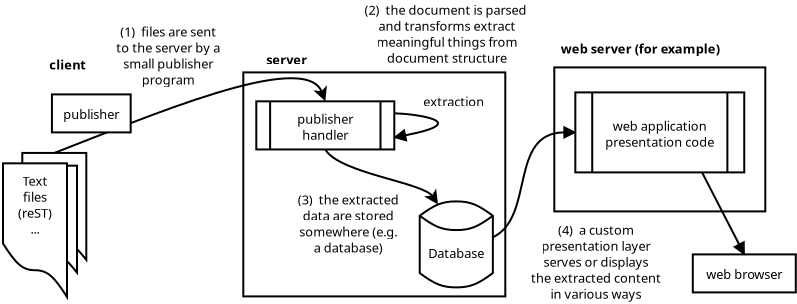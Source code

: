 <?xml version="1.0" encoding="UTF-8"?>
<dia:diagram xmlns:dia="http://www.lysator.liu.se/~alla/dia/">
  <dia:layer name="Background" visible="true">
    <dia:group>
      <dia:object type="Flowchart - Box" version="0" id="O0">
        <dia:attribute name="obj_pos">
          <dia:point val="14,12.05"/>
        </dia:attribute>
        <dia:attribute name="obj_bb">
          <dia:rectangle val="13.95,12;27.15,23.3"/>
        </dia:attribute>
        <dia:attribute name="elem_corner">
          <dia:point val="14,12.05"/>
        </dia:attribute>
        <dia:attribute name="elem_width">
          <dia:real val="13.1"/>
        </dia:attribute>
        <dia:attribute name="elem_height">
          <dia:real val="11.2"/>
        </dia:attribute>
        <dia:attribute name="show_background">
          <dia:boolean val="true"/>
        </dia:attribute>
        <dia:attribute name="padding">
          <dia:real val="0.5"/>
        </dia:attribute>
        <dia:attribute name="text">
          <dia:composite type="text">
            <dia:attribute name="string">
              <dia:string>##</dia:string>
            </dia:attribute>
            <dia:attribute name="font">
              <dia:font family="sans" style="0" name="Helvetica"/>
            </dia:attribute>
            <dia:attribute name="height">
              <dia:real val="0.8"/>
            </dia:attribute>
            <dia:attribute name="pos">
              <dia:point val="20.55,17.8"/>
            </dia:attribute>
            <dia:attribute name="color">
              <dia:color val="#000000"/>
            </dia:attribute>
            <dia:attribute name="alignment">
              <dia:enum val="1"/>
            </dia:attribute>
          </dia:composite>
        </dia:attribute>
      </dia:object>
      <dia:object type="Standard - Text" version="0" id="O1">
        <dia:attribute name="obj_pos">
          <dia:point val="15.15,11.65"/>
        </dia:attribute>
        <dia:attribute name="obj_bb">
          <dia:rectangle val="15.15,11.1;17.35,12.05"/>
        </dia:attribute>
        <dia:attribute name="text">
          <dia:composite type="text">
            <dia:attribute name="string">
              <dia:string>#server#</dia:string>
            </dia:attribute>
            <dia:attribute name="font">
              <dia:font family="sans" style="80" name="Helvetica"/>
            </dia:attribute>
            <dia:attribute name="height">
              <dia:real val="0.8"/>
            </dia:attribute>
            <dia:attribute name="pos">
              <dia:point val="15.15,11.65"/>
            </dia:attribute>
            <dia:attribute name="color">
              <dia:color val="#000000"/>
            </dia:attribute>
            <dia:attribute name="alignment">
              <dia:enum val="0"/>
            </dia:attribute>
          </dia:composite>
        </dia:attribute>
      </dia:object>
      <dia:object type="Flowchart - Magnetic Disk" version="0" id="O2">
        <dia:attribute name="obj_pos">
          <dia:point val="22.821,18.5"/>
        </dia:attribute>
        <dia:attribute name="obj_bb">
          <dia:rectangle val="22.771,18.45;26.529,22.85"/>
        </dia:attribute>
        <dia:attribute name="elem_corner">
          <dia:point val="22.821,18.5"/>
        </dia:attribute>
        <dia:attribute name="elem_width">
          <dia:real val="3.657"/>
        </dia:attribute>
        <dia:attribute name="elem_height">
          <dia:real val="4.3"/>
        </dia:attribute>
        <dia:attribute name="line_width">
          <dia:real val="0.1"/>
        </dia:attribute>
        <dia:attribute name="line_colour">
          <dia:color val="#000000"/>
        </dia:attribute>
        <dia:attribute name="fill_colour">
          <dia:color val="#ffffff"/>
        </dia:attribute>
        <dia:attribute name="show_background">
          <dia:boolean val="true"/>
        </dia:attribute>
        <dia:attribute name="line_style">
          <dia:enum val="0"/>
          <dia:real val="1"/>
        </dia:attribute>
        <dia:attribute name="text">
          <dia:composite type="text">
            <dia:attribute name="string">
              <dia:string>#Database#</dia:string>
            </dia:attribute>
            <dia:attribute name="font">
              <dia:font family="sans" style="0" name="Helvetica"/>
            </dia:attribute>
            <dia:attribute name="height">
              <dia:real val="0.8"/>
            </dia:attribute>
            <dia:attribute name="pos">
              <dia:point val="24.65,21.158"/>
            </dia:attribute>
            <dia:attribute name="color">
              <dia:color val="#000000"/>
            </dia:attribute>
            <dia:attribute name="alignment">
              <dia:enum val="1"/>
            </dia:attribute>
          </dia:composite>
        </dia:attribute>
        <dia:attribute name="flip_horizontal">
          <dia:boolean val="false"/>
        </dia:attribute>
        <dia:attribute name="flip_vertical">
          <dia:boolean val="false"/>
        </dia:attribute>
      </dia:object>
      <dia:object type="Flowchart - Predefined Process" version="0" id="O3">
        <dia:attribute name="obj_pos">
          <dia:point val="14.65,13.496"/>
        </dia:attribute>
        <dia:attribute name="obj_bb">
          <dia:rectangle val="14.6,13.446;21.6,15.954"/>
        </dia:attribute>
        <dia:attribute name="elem_corner">
          <dia:point val="14.65,13.496"/>
        </dia:attribute>
        <dia:attribute name="elem_width">
          <dia:real val="6.9"/>
        </dia:attribute>
        <dia:attribute name="elem_height">
          <dia:real val="2.407"/>
        </dia:attribute>
        <dia:attribute name="line_width">
          <dia:real val="0.1"/>
        </dia:attribute>
        <dia:attribute name="line_colour">
          <dia:color val="#000000"/>
        </dia:attribute>
        <dia:attribute name="fill_colour">
          <dia:color val="#ffffff"/>
        </dia:attribute>
        <dia:attribute name="show_background">
          <dia:boolean val="true"/>
        </dia:attribute>
        <dia:attribute name="line_style">
          <dia:enum val="0"/>
          <dia:real val="1"/>
        </dia:attribute>
        <dia:attribute name="text">
          <dia:composite type="text">
            <dia:attribute name="string">
              <dia:string>#publisher
handler#</dia:string>
            </dia:attribute>
            <dia:attribute name="font">
              <dia:font family="sans" style="0" name="Helvetica"/>
            </dia:attribute>
            <dia:attribute name="height">
              <dia:real val="0.8"/>
            </dia:attribute>
            <dia:attribute name="pos">
              <dia:point val="18.1,14.45"/>
            </dia:attribute>
            <dia:attribute name="color">
              <dia:color val="#000000"/>
            </dia:attribute>
            <dia:attribute name="alignment">
              <dia:enum val="1"/>
            </dia:attribute>
          </dia:composite>
        </dia:attribute>
        <dia:attribute name="flip_horizontal">
          <dia:boolean val="false"/>
        </dia:attribute>
        <dia:attribute name="flip_vertical">
          <dia:boolean val="false"/>
        </dia:attribute>
      </dia:object>
      <dia:object type="Standard - BezierLine" version="0" id="O4">
        <dia:attribute name="obj_pos">
          <dia:point val="18.1,15.904"/>
        </dia:attribute>
        <dia:attribute name="obj_bb">
          <dia:rectangle val="18.032,15.835;24.181,18.974"/>
        </dia:attribute>
        <dia:attribute name="bez_points">
          <dia:point val="18.1,15.904"/>
          <dia:point val="18.8,17.1"/>
          <dia:point val="23.007,17.55"/>
          <dia:point val="23.736,18.657"/>
        </dia:attribute>
        <dia:attribute name="corner_types">
          <dia:enum val="0"/>
          <dia:enum val="0"/>
        </dia:attribute>
        <dia:attribute name="end_arrow">
          <dia:enum val="22"/>
        </dia:attribute>
        <dia:attribute name="end_arrow_length">
          <dia:real val="0.5"/>
        </dia:attribute>
        <dia:attribute name="end_arrow_width">
          <dia:real val="0.5"/>
        </dia:attribute>
        <dia:connections>
          <dia:connection handle="0" to="O3" connection="14"/>
          <dia:connection handle="3" to="O2" connection="1"/>
        </dia:connections>
      </dia:object>
      <dia:object type="Standard - Text" version="0" id="O5">
        <dia:attribute name="obj_pos">
          <dia:point val="23,13.75"/>
        </dia:attribute>
        <dia:attribute name="obj_bb">
          <dia:rectangle val="23,13.2;26,14.15"/>
        </dia:attribute>
        <dia:attribute name="text">
          <dia:composite type="text">
            <dia:attribute name="string">
              <dia:string>#extraction#</dia:string>
            </dia:attribute>
            <dia:attribute name="font">
              <dia:font family="sans" style="0" name="Helvetica"/>
            </dia:attribute>
            <dia:attribute name="height">
              <dia:real val="0.8"/>
            </dia:attribute>
            <dia:attribute name="pos">
              <dia:point val="23,13.75"/>
            </dia:attribute>
            <dia:attribute name="color">
              <dia:color val="#000000"/>
            </dia:attribute>
            <dia:attribute name="alignment">
              <dia:enum val="0"/>
            </dia:attribute>
          </dia:composite>
        </dia:attribute>
      </dia:object>
      <dia:object type="Standard - BezierLine" version="0" id="O6">
        <dia:attribute name="obj_pos">
          <dia:point val="21.55,14.098"/>
        </dia:attribute>
        <dia:attribute name="obj_bb">
          <dia:rectangle val="21.406,14.048;23.639,15.802"/>
        </dia:attribute>
        <dia:attribute name="bez_points">
          <dia:point val="21.55,14.098"/>
          <dia:point val="22.363,14.098"/>
          <dia:point val="25.7,14.5"/>
          <dia:point val="21.55,15.302"/>
        </dia:attribute>
        <dia:attribute name="corner_types">
          <dia:enum val="0"/>
          <dia:enum val="0"/>
        </dia:attribute>
        <dia:attribute name="end_arrow">
          <dia:enum val="3"/>
        </dia:attribute>
        <dia:attribute name="end_arrow_length">
          <dia:real val="0.5"/>
        </dia:attribute>
        <dia:attribute name="end_arrow_width">
          <dia:real val="0.5"/>
        </dia:attribute>
        <dia:connections>
          <dia:connection handle="0" to="O3" connection="9"/>
          <dia:connection handle="3" to="O3" connection="11"/>
        </dia:connections>
      </dia:object>
      <dia:object type="Standard - Text" version="0" id="O7">
        <dia:attribute name="obj_pos">
          <dia:point val="19.25,18.65"/>
        </dia:attribute>
        <dia:attribute name="obj_bb">
          <dia:rectangle val="16.625,18.1;21.875,21.45"/>
        </dia:attribute>
        <dia:attribute name="text">
          <dia:composite type="text">
            <dia:attribute name="string">
              <dia:string>#(3)  the extracted
data are stored
somewhere (e.g.
a database)#</dia:string>
            </dia:attribute>
            <dia:attribute name="font">
              <dia:font family="sans" style="0" name="Helvetica"/>
            </dia:attribute>
            <dia:attribute name="height">
              <dia:real val="0.8"/>
            </dia:attribute>
            <dia:attribute name="pos">
              <dia:point val="19.25,18.65"/>
            </dia:attribute>
            <dia:attribute name="color">
              <dia:color val="#000000"/>
            </dia:attribute>
            <dia:attribute name="alignment">
              <dia:enum val="1"/>
            </dia:attribute>
          </dia:composite>
        </dia:attribute>
      </dia:object>
    </dia:group>
    <dia:group>
      <dia:object type="Flowchart - Box" version="0" id="O8">
        <dia:attribute name="obj_pos">
          <dia:point val="29.55,11.8"/>
        </dia:attribute>
        <dia:attribute name="obj_bb">
          <dia:rectangle val="29.5,11.75;40.15,19.05"/>
        </dia:attribute>
        <dia:attribute name="elem_corner">
          <dia:point val="29.55,11.8"/>
        </dia:attribute>
        <dia:attribute name="elem_width">
          <dia:real val="10.55"/>
        </dia:attribute>
        <dia:attribute name="elem_height">
          <dia:real val="7.2"/>
        </dia:attribute>
        <dia:attribute name="show_background">
          <dia:boolean val="true"/>
        </dia:attribute>
        <dia:attribute name="padding">
          <dia:real val="0.5"/>
        </dia:attribute>
        <dia:attribute name="text">
          <dia:composite type="text">
            <dia:attribute name="string">
              <dia:string>##</dia:string>
            </dia:attribute>
            <dia:attribute name="font">
              <dia:font family="sans" style="0" name="Helvetica"/>
            </dia:attribute>
            <dia:attribute name="height">
              <dia:real val="0.8"/>
            </dia:attribute>
            <dia:attribute name="pos">
              <dia:point val="34.825,15.55"/>
            </dia:attribute>
            <dia:attribute name="color">
              <dia:color val="#000000"/>
            </dia:attribute>
            <dia:attribute name="alignment">
              <dia:enum val="1"/>
            </dia:attribute>
          </dia:composite>
        </dia:attribute>
      </dia:object>
      <dia:object type="Standard - Text" version="0" id="O9">
        <dia:attribute name="obj_pos">
          <dia:point val="33.85,11.1"/>
        </dia:attribute>
        <dia:attribute name="obj_bb">
          <dia:rectangle val="29.6,10.55;38.1,11.5"/>
        </dia:attribute>
        <dia:attribute name="text">
          <dia:composite type="text">
            <dia:attribute name="string">
              <dia:string>#web server (for example)#</dia:string>
            </dia:attribute>
            <dia:attribute name="font">
              <dia:font family="sans" style="80" name="Helvetica"/>
            </dia:attribute>
            <dia:attribute name="height">
              <dia:real val="0.8"/>
            </dia:attribute>
            <dia:attribute name="pos">
              <dia:point val="33.85,11.1"/>
            </dia:attribute>
            <dia:attribute name="color">
              <dia:color val="#000000"/>
            </dia:attribute>
            <dia:attribute name="alignment">
              <dia:enum val="1"/>
            </dia:attribute>
          </dia:composite>
        </dia:attribute>
      </dia:object>
      <dia:object type="Flowchart - Predefined Process" version="0" id="O10">
        <dia:attribute name="obj_pos">
          <dia:point val="30.602,13.05"/>
        </dia:attribute>
        <dia:attribute name="obj_bb">
          <dia:rectangle val="30.552,13;39.098,17.1"/>
        </dia:attribute>
        <dia:attribute name="elem_corner">
          <dia:point val="30.602,13.05"/>
        </dia:attribute>
        <dia:attribute name="elem_width">
          <dia:real val="8.446"/>
        </dia:attribute>
        <dia:attribute name="elem_height">
          <dia:real val="4"/>
        </dia:attribute>
        <dia:attribute name="line_width">
          <dia:real val="0.1"/>
        </dia:attribute>
        <dia:attribute name="line_colour">
          <dia:color val="#000000"/>
        </dia:attribute>
        <dia:attribute name="fill_colour">
          <dia:color val="#ffffff"/>
        </dia:attribute>
        <dia:attribute name="show_background">
          <dia:boolean val="true"/>
        </dia:attribute>
        <dia:attribute name="line_style">
          <dia:enum val="0"/>
          <dia:real val="1"/>
        </dia:attribute>
        <dia:attribute name="text">
          <dia:composite type="text">
            <dia:attribute name="string">
              <dia:string>#web application
presentation code#</dia:string>
            </dia:attribute>
            <dia:attribute name="font">
              <dia:font family="sans" style="0" name="Helvetica"/>
            </dia:attribute>
            <dia:attribute name="height">
              <dia:real val="0.8"/>
            </dia:attribute>
            <dia:attribute name="pos">
              <dia:point val="34.825,14.8"/>
            </dia:attribute>
            <dia:attribute name="color">
              <dia:color val="#000000"/>
            </dia:attribute>
            <dia:attribute name="alignment">
              <dia:enum val="1"/>
            </dia:attribute>
          </dia:composite>
        </dia:attribute>
        <dia:attribute name="flip_horizontal">
          <dia:boolean val="false"/>
        </dia:attribute>
        <dia:attribute name="flip_vertical">
          <dia:boolean val="false"/>
        </dia:attribute>
      </dia:object>
      <dia:object type="Standard - Text" version="0" id="O11">
        <dia:attribute name="obj_pos">
          <dia:point val="31.635,20.165"/>
        </dia:attribute>
        <dia:attribute name="obj_bb">
          <dia:rectangle val="28.385,19.615;34.885,23.765"/>
        </dia:attribute>
        <dia:attribute name="text">
          <dia:composite type="text">
            <dia:attribute name="string">
              <dia:string>#(4)  a custom
presentation layer
serves or displays
the extracted content
in various ways#</dia:string>
            </dia:attribute>
            <dia:attribute name="font">
              <dia:font family="sans" style="0" name="Helvetica"/>
            </dia:attribute>
            <dia:attribute name="height">
              <dia:real val="0.8"/>
            </dia:attribute>
            <dia:attribute name="pos">
              <dia:point val="31.635,20.165"/>
            </dia:attribute>
            <dia:attribute name="color">
              <dia:color val="#000000"/>
            </dia:attribute>
            <dia:attribute name="alignment">
              <dia:enum val="1"/>
            </dia:attribute>
          </dia:composite>
        </dia:attribute>
      </dia:object>
    </dia:group>
    <dia:object type="Standard - Text" version="0" id="O12">
      <dia:attribute name="obj_pos">
        <dia:point val="24.185,9.165"/>
      </dia:attribute>
      <dia:attribute name="obj_bb">
        <dia:rectangle val="19.885,8.615;28.485,11.965"/>
      </dia:attribute>
      <dia:attribute name="text">
        <dia:composite type="text">
          <dia:attribute name="string">
            <dia:string>#(2)  the document is parsed 
and transforms extract
meaningful things from
document structure#</dia:string>
          </dia:attribute>
          <dia:attribute name="font">
            <dia:font family="sans" style="0" name="Helvetica"/>
          </dia:attribute>
          <dia:attribute name="height">
            <dia:real val="0.8"/>
          </dia:attribute>
          <dia:attribute name="pos">
            <dia:point val="24.185,9.165"/>
          </dia:attribute>
          <dia:attribute name="color">
            <dia:color val="#000000"/>
          </dia:attribute>
          <dia:attribute name="alignment">
            <dia:enum val="1"/>
          </dia:attribute>
        </dia:composite>
      </dia:attribute>
    </dia:object>
    <dia:object type="Standard - BezierLine" version="0" id="O13">
      <dia:attribute name="obj_pos">
        <dia:point val="4.55,16.077"/>
      </dia:attribute>
      <dia:attribute name="obj_bb">
        <dia:rectangle val="4.485,12.489;18.585,16.142"/>
      </dia:attribute>
      <dia:attribute name="bez_points">
        <dia:point val="4.55,16.077"/>
        <dia:point val="9.05,14.35"/>
        <dia:point val="17.1,10.85"/>
        <dia:point val="18.1,13.496"/>
      </dia:attribute>
      <dia:attribute name="corner_types">
        <dia:enum val="0"/>
        <dia:enum val="0"/>
      </dia:attribute>
      <dia:attribute name="end_arrow">
        <dia:enum val="22"/>
      </dia:attribute>
      <dia:attribute name="end_arrow_length">
        <dia:real val="0.5"/>
      </dia:attribute>
      <dia:attribute name="end_arrow_width">
        <dia:real val="0.5"/>
      </dia:attribute>
      <dia:connections>
        <dia:connection handle="0" to="O18" connection="2"/>
        <dia:connection handle="3" to="O3" connection="2"/>
      </dia:connections>
    </dia:object>
    <dia:object type="Flowchart - Box" version="0" id="O14">
      <dia:attribute name="obj_pos">
        <dia:point val="36.475,21.15"/>
      </dia:attribute>
      <dia:attribute name="obj_bb">
        <dia:rectangle val="36.425,21.1;41.675,23.1"/>
      </dia:attribute>
      <dia:attribute name="elem_corner">
        <dia:point val="36.475,21.15"/>
      </dia:attribute>
      <dia:attribute name="elem_width">
        <dia:real val="5.15"/>
      </dia:attribute>
      <dia:attribute name="elem_height">
        <dia:real val="1.9"/>
      </dia:attribute>
      <dia:attribute name="show_background">
        <dia:boolean val="true"/>
      </dia:attribute>
      <dia:attribute name="padding">
        <dia:real val="0.5"/>
      </dia:attribute>
      <dia:attribute name="text">
        <dia:composite type="text">
          <dia:attribute name="string">
            <dia:string>#web browser#</dia:string>
          </dia:attribute>
          <dia:attribute name="font">
            <dia:font family="sans" style="0" name="Helvetica"/>
          </dia:attribute>
          <dia:attribute name="height">
            <dia:real val="0.8"/>
          </dia:attribute>
          <dia:attribute name="pos">
            <dia:point val="39.05,22.25"/>
          </dia:attribute>
          <dia:attribute name="color">
            <dia:color val="#000000"/>
          </dia:attribute>
          <dia:attribute name="alignment">
            <dia:enum val="1"/>
          </dia:attribute>
        </dia:composite>
      </dia:attribute>
    </dia:object>
    <dia:object type="Standard - Line" version="0" id="O15">
      <dia:attribute name="obj_pos">
        <dia:point val="36.937,17.05"/>
      </dia:attribute>
      <dia:attribute name="obj_bb">
        <dia:rectangle val="36.869,16.983;39.517,21.424"/>
      </dia:attribute>
      <dia:attribute name="conn_endpoints">
        <dia:point val="36.937,17.05"/>
        <dia:point val="39.05,21.15"/>
      </dia:attribute>
      <dia:attribute name="numcp">
        <dia:int val="1"/>
      </dia:attribute>
      <dia:attribute name="end_arrow">
        <dia:enum val="3"/>
      </dia:attribute>
      <dia:attribute name="end_arrow_length">
        <dia:real val="0.5"/>
      </dia:attribute>
      <dia:attribute name="end_arrow_width">
        <dia:real val="0.5"/>
      </dia:attribute>
      <dia:connections>
        <dia:connection handle="0" to="O10" connection="15"/>
        <dia:connection handle="1" to="O14" connection="2"/>
      </dia:connections>
    </dia:object>
    <dia:object type="Standard - BezierLine" version="0" id="O16">
      <dia:attribute name="obj_pos">
        <dia:point val="26.479,20.292"/>
      </dia:attribute>
      <dia:attribute name="obj_bb">
        <dia:rectangle val="26.412,14.55;30.652,20.358"/>
      </dia:attribute>
      <dia:attribute name="bez_points">
        <dia:point val="26.479,20.292"/>
        <dia:point val="28.6,19.3"/>
        <dia:point val="27.25,15.05"/>
        <dia:point val="30.602,15.05"/>
      </dia:attribute>
      <dia:attribute name="corner_types">
        <dia:enum val="0"/>
        <dia:enum val="0"/>
      </dia:attribute>
      <dia:attribute name="end_arrow">
        <dia:enum val="3"/>
      </dia:attribute>
      <dia:attribute name="end_arrow_length">
        <dia:real val="0.5"/>
      </dia:attribute>
      <dia:attribute name="end_arrow_width">
        <dia:real val="0.5"/>
      </dia:attribute>
      <dia:connections>
        <dia:connection handle="0" to="O2" connection="10"/>
        <dia:connection handle="3" to="O10" connection="6"/>
      </dia:connections>
    </dia:object>
    <dia:group>
      <dia:object type="Standard - Text" version="0" id="O17">
        <dia:attribute name="obj_pos">
          <dia:point val="10.25,10.25"/>
        </dia:attribute>
        <dia:attribute name="obj_bb">
          <dia:rectangle val="7.525,9.7;12.975,13.05"/>
        </dia:attribute>
        <dia:attribute name="text">
          <dia:composite type="text">
            <dia:attribute name="string">
              <dia:string>#(1)  files are sent
to the server by a
small publisher
program#</dia:string>
            </dia:attribute>
            <dia:attribute name="font">
              <dia:font family="sans" style="0" name="Helvetica"/>
            </dia:attribute>
            <dia:attribute name="height">
              <dia:real val="0.8"/>
            </dia:attribute>
            <dia:attribute name="pos">
              <dia:point val="10.25,10.25"/>
            </dia:attribute>
            <dia:attribute name="color">
              <dia:color val="#000000"/>
            </dia:attribute>
            <dia:attribute name="alignment">
              <dia:enum val="1"/>
            </dia:attribute>
          </dia:composite>
        </dia:attribute>
      </dia:object>
      <dia:object type="Flowchart - Transmittal Tape" version="0" id="O18">
        <dia:attribute name="obj_pos">
          <dia:point val="2.95,16.077"/>
        </dia:attribute>
        <dia:attribute name="obj_bb">
          <dia:rectangle val="2.9,16.027;6.2,21.565"/>
        </dia:attribute>
        <dia:attribute name="elem_corner">
          <dia:point val="2.95,16.077"/>
        </dia:attribute>
        <dia:attribute name="elem_width">
          <dia:real val="3.2"/>
        </dia:attribute>
        <dia:attribute name="elem_height">
          <dia:real val="5.345"/>
        </dia:attribute>
        <dia:attribute name="line_width">
          <dia:real val="0.1"/>
        </dia:attribute>
        <dia:attribute name="line_colour">
          <dia:color val="#000000"/>
        </dia:attribute>
        <dia:attribute name="fill_colour">
          <dia:color val="#ffffff"/>
        </dia:attribute>
        <dia:attribute name="show_background">
          <dia:boolean val="true"/>
        </dia:attribute>
        <dia:attribute name="line_style">
          <dia:enum val="0"/>
          <dia:real val="1"/>
        </dia:attribute>
        <dia:attribute name="text">
          <dia:composite type="text">
            <dia:attribute name="string">
              <dia:string>#source
files
...#</dia:string>
            </dia:attribute>
            <dia:attribute name="font">
              <dia:font family="sans" style="0" name="Helvetica"/>
            </dia:attribute>
            <dia:attribute name="height">
              <dia:real val="0.8"/>
            </dia:attribute>
            <dia:attribute name="pos">
              <dia:point val="4.55,17.031"/>
            </dia:attribute>
            <dia:attribute name="color">
              <dia:color val="#000000"/>
            </dia:attribute>
            <dia:attribute name="alignment">
              <dia:enum val="1"/>
            </dia:attribute>
          </dia:composite>
        </dia:attribute>
        <dia:attribute name="flip_horizontal">
          <dia:boolean val="false"/>
        </dia:attribute>
        <dia:attribute name="flip_vertical">
          <dia:boolean val="false"/>
        </dia:attribute>
      </dia:object>
      <dia:object type="Flowchart - Transmittal Tape" version="0" id="O19">
        <dia:attribute name="obj_pos">
          <dia:point val="2.485,16.715"/>
        </dia:attribute>
        <dia:attribute name="obj_bb">
          <dia:rectangle val="2.435,16.665;5.735,22.203"/>
        </dia:attribute>
        <dia:attribute name="elem_corner">
          <dia:point val="2.485,16.715"/>
        </dia:attribute>
        <dia:attribute name="elem_width">
          <dia:real val="3.2"/>
        </dia:attribute>
        <dia:attribute name="elem_height">
          <dia:real val="5.345"/>
        </dia:attribute>
        <dia:attribute name="line_width">
          <dia:real val="0.1"/>
        </dia:attribute>
        <dia:attribute name="line_colour">
          <dia:color val="#000000"/>
        </dia:attribute>
        <dia:attribute name="fill_colour">
          <dia:color val="#ffffff"/>
        </dia:attribute>
        <dia:attribute name="show_background">
          <dia:boolean val="true"/>
        </dia:attribute>
        <dia:attribute name="line_style">
          <dia:enum val="0"/>
          <dia:real val="1"/>
        </dia:attribute>
        <dia:attribute name="text">
          <dia:composite type="text">
            <dia:attribute name="string">
              <dia:string>#source
files
...#</dia:string>
            </dia:attribute>
            <dia:attribute name="font">
              <dia:font family="sans" style="0" name="Helvetica"/>
            </dia:attribute>
            <dia:attribute name="height">
              <dia:real val="0.8"/>
            </dia:attribute>
            <dia:attribute name="pos">
              <dia:point val="4.085,17.669"/>
            </dia:attribute>
            <dia:attribute name="color">
              <dia:color val="#000000"/>
            </dia:attribute>
            <dia:attribute name="alignment">
              <dia:enum val="1"/>
            </dia:attribute>
          </dia:composite>
        </dia:attribute>
        <dia:attribute name="flip_horizontal">
          <dia:boolean val="false"/>
        </dia:attribute>
        <dia:attribute name="flip_vertical">
          <dia:boolean val="false"/>
        </dia:attribute>
      </dia:object>
      <dia:object type="Flowchart - Transmittal Tape" version="0" id="O20">
        <dia:attribute name="obj_pos">
          <dia:point val="1.985,16.598"/>
        </dia:attribute>
        <dia:attribute name="obj_bb">
          <dia:rectangle val="1.935,16.548;5.235,23.448"/>
        </dia:attribute>
        <dia:attribute name="elem_corner">
          <dia:point val="1.985,16.598"/>
        </dia:attribute>
        <dia:attribute name="elem_width">
          <dia:real val="3.2"/>
        </dia:attribute>
        <dia:attribute name="elem_height">
          <dia:real val="6.679"/>
        </dia:attribute>
        <dia:attribute name="line_width">
          <dia:real val="0.1"/>
        </dia:attribute>
        <dia:attribute name="line_colour">
          <dia:color val="#000000"/>
        </dia:attribute>
        <dia:attribute name="fill_colour">
          <dia:color val="#ffffff"/>
        </dia:attribute>
        <dia:attribute name="show_background">
          <dia:boolean val="true"/>
        </dia:attribute>
        <dia:attribute name="line_style">
          <dia:enum val="0"/>
          <dia:real val="1"/>
        </dia:attribute>
        <dia:attribute name="text">
          <dia:composite type="text">
            <dia:attribute name="string">
              <dia:string>#Text
files
(reST)
...#</dia:string>
            </dia:attribute>
            <dia:attribute name="font">
              <dia:font family="sans" style="0" name="Helvetica"/>
            </dia:attribute>
            <dia:attribute name="height">
              <dia:real val="0.8"/>
            </dia:attribute>
            <dia:attribute name="pos">
              <dia:point val="3.585,17.552"/>
            </dia:attribute>
            <dia:attribute name="color">
              <dia:color val="#000000"/>
            </dia:attribute>
            <dia:attribute name="alignment">
              <dia:enum val="1"/>
            </dia:attribute>
          </dia:composite>
        </dia:attribute>
        <dia:attribute name="flip_horizontal">
          <dia:boolean val="false"/>
        </dia:attribute>
        <dia:attribute name="flip_vertical">
          <dia:boolean val="false"/>
        </dia:attribute>
      </dia:object>
      <dia:object type="Flowchart - Box" version="0" id="O21">
        <dia:attribute name="obj_pos">
          <dia:point val="4.45,13.15"/>
        </dia:attribute>
        <dia:attribute name="obj_bb">
          <dia:rectangle val="4.4,13.1;8.4,15.1"/>
        </dia:attribute>
        <dia:attribute name="elem_corner">
          <dia:point val="4.45,13.15"/>
        </dia:attribute>
        <dia:attribute name="elem_width">
          <dia:real val="3.9"/>
        </dia:attribute>
        <dia:attribute name="elem_height">
          <dia:real val="1.9"/>
        </dia:attribute>
        <dia:attribute name="show_background">
          <dia:boolean val="true"/>
        </dia:attribute>
        <dia:attribute name="padding">
          <dia:real val="0.5"/>
        </dia:attribute>
        <dia:attribute name="text">
          <dia:composite type="text">
            <dia:attribute name="string">
              <dia:string>#publisher#</dia:string>
            </dia:attribute>
            <dia:attribute name="font">
              <dia:font family="sans" style="0" name="Helvetica"/>
            </dia:attribute>
            <dia:attribute name="height">
              <dia:real val="0.8"/>
            </dia:attribute>
            <dia:attribute name="pos">
              <dia:point val="6.4,14.25"/>
            </dia:attribute>
            <dia:attribute name="color">
              <dia:color val="#000000"/>
            </dia:attribute>
            <dia:attribute name="alignment">
              <dia:enum val="1"/>
            </dia:attribute>
          </dia:composite>
        </dia:attribute>
      </dia:object>
      <dia:object type="Standard - Text" version="0" id="O22">
        <dia:attribute name="obj_pos">
          <dia:point val="4.3,11.9"/>
        </dia:attribute>
        <dia:attribute name="obj_bb">
          <dia:rectangle val="4.3,11.35;6.05,12.3"/>
        </dia:attribute>
        <dia:attribute name="text">
          <dia:composite type="text">
            <dia:attribute name="string">
              <dia:string>#client#</dia:string>
            </dia:attribute>
            <dia:attribute name="font">
              <dia:font family="sans" style="80" name="Helvetica"/>
            </dia:attribute>
            <dia:attribute name="height">
              <dia:real val="0.8"/>
            </dia:attribute>
            <dia:attribute name="pos">
              <dia:point val="4.3,11.9"/>
            </dia:attribute>
            <dia:attribute name="color">
              <dia:color val="#000000"/>
            </dia:attribute>
            <dia:attribute name="alignment">
              <dia:enum val="0"/>
            </dia:attribute>
          </dia:composite>
        </dia:attribute>
      </dia:object>
    </dia:group>
  </dia:layer>
</dia:diagram>
